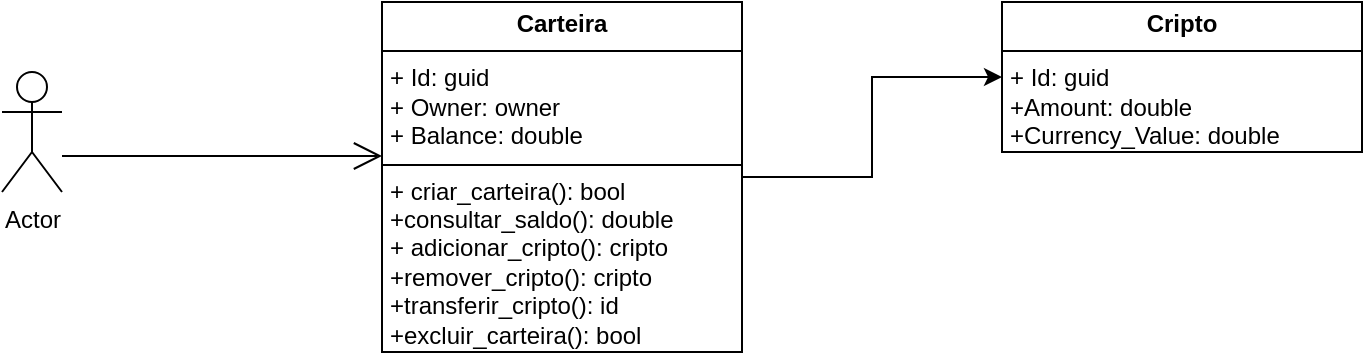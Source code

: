 <mxfile version="27.0.3">
  <diagram name="Página-1" id="r8S9XR-DDlJrIqPCI-BB">
    <mxGraphModel dx="1426" dy="777" grid="1" gridSize="10" guides="1" tooltips="1" connect="1" arrows="1" fold="1" page="1" pageScale="1" pageWidth="827" pageHeight="1169" math="0" shadow="0">
      <root>
        <mxCell id="0" />
        <mxCell id="1" parent="0" />
        <mxCell id="eRQ2IUaz8CiMG315DR3_-11" style="edgeStyle=orthogonalEdgeStyle;rounded=0;orthogonalLoop=1;jettySize=auto;html=1;" edge="1" parent="1" source="eRQ2IUaz8CiMG315DR3_-2" target="eRQ2IUaz8CiMG315DR3_-7">
          <mxGeometry relative="1" as="geometry" />
        </mxCell>
        <mxCell id="eRQ2IUaz8CiMG315DR3_-2" value="&lt;p style=&quot;margin:0px;margin-top:4px;text-align:center;&quot;&gt;&lt;b&gt;Carteira&lt;/b&gt;&lt;/p&gt;&lt;hr size=&quot;1&quot; style=&quot;border-style:solid;&quot;&gt;&lt;p style=&quot;margin:0px;margin-left:4px;&quot;&gt;+ Id: guid&lt;/p&gt;&lt;p style=&quot;margin:0px;margin-left:4px;&quot;&gt;+ Owner: owner&lt;/p&gt;&lt;p style=&quot;margin:0px;margin-left:4px;&quot;&gt;+ Balance: double&lt;/p&gt;&lt;hr size=&quot;1&quot; style=&quot;border-style:solid;&quot;&gt;&lt;p style=&quot;margin:0px;margin-left:4px;&quot;&gt;+ criar_carteira(): bool&lt;/p&gt;&lt;p style=&quot;margin:0px;margin-left:4px;&quot;&gt;+consultar_saldo(): double&lt;/p&gt;&lt;p style=&quot;margin:0px;margin-left:4px;&quot;&gt;+ adicionar_cripto(): cripto&lt;/p&gt;&lt;p style=&quot;margin:0px;margin-left:4px;&quot;&gt;+remover_cripto(): cripto&lt;/p&gt;&lt;p style=&quot;margin:0px;margin-left:4px;&quot;&gt;+transferir_cripto(): id&lt;/p&gt;&lt;p style=&quot;margin:0px;margin-left:4px;&quot;&gt;+excluir_carteira(): bool&lt;/p&gt;" style="verticalAlign=top;align=left;overflow=fill;html=1;whiteSpace=wrap;" vertex="1" parent="1">
          <mxGeometry x="300" y="395" width="180" height="175" as="geometry" />
        </mxCell>
        <mxCell id="eRQ2IUaz8CiMG315DR3_-3" value="Actor" style="shape=umlActor;verticalLabelPosition=bottom;verticalAlign=top;html=1;" vertex="1" parent="1">
          <mxGeometry x="110" y="430" width="30" height="60" as="geometry" />
        </mxCell>
        <mxCell id="eRQ2IUaz8CiMG315DR3_-6" value="" style="endArrow=open;endFill=1;endSize=12;html=1;rounded=0;" edge="1" parent="1">
          <mxGeometry width="160" relative="1" as="geometry">
            <mxPoint x="140" y="472" as="sourcePoint" />
            <mxPoint x="300" y="472" as="targetPoint" />
          </mxGeometry>
        </mxCell>
        <mxCell id="eRQ2IUaz8CiMG315DR3_-7" value="&lt;p style=&quot;margin:0px;margin-top:4px;text-align:center;&quot;&gt;&lt;b&gt;Cripto&lt;/b&gt;&lt;/p&gt;&lt;hr size=&quot;1&quot; style=&quot;border-style:solid;&quot;&gt;&lt;p style=&quot;margin:0px;margin-left:4px;&quot;&gt;+ Id: guid&lt;/p&gt;&lt;p style=&quot;margin:0px;margin-left:4px;&quot;&gt;+Amount: double&lt;/p&gt;&lt;p style=&quot;margin:0px;margin-left:4px;&quot;&gt;+Currency_Value: double&lt;/p&gt;&lt;hr size=&quot;1&quot; style=&quot;border-style:solid;&quot;&gt;&lt;p style=&quot;margin:0px;margin-left:4px;&quot;&gt;&lt;br&gt;&lt;/p&gt;" style="verticalAlign=top;align=left;overflow=fill;html=1;whiteSpace=wrap;" vertex="1" parent="1">
          <mxGeometry x="610" y="395" width="180" height="75" as="geometry" />
        </mxCell>
      </root>
    </mxGraphModel>
  </diagram>
</mxfile>
